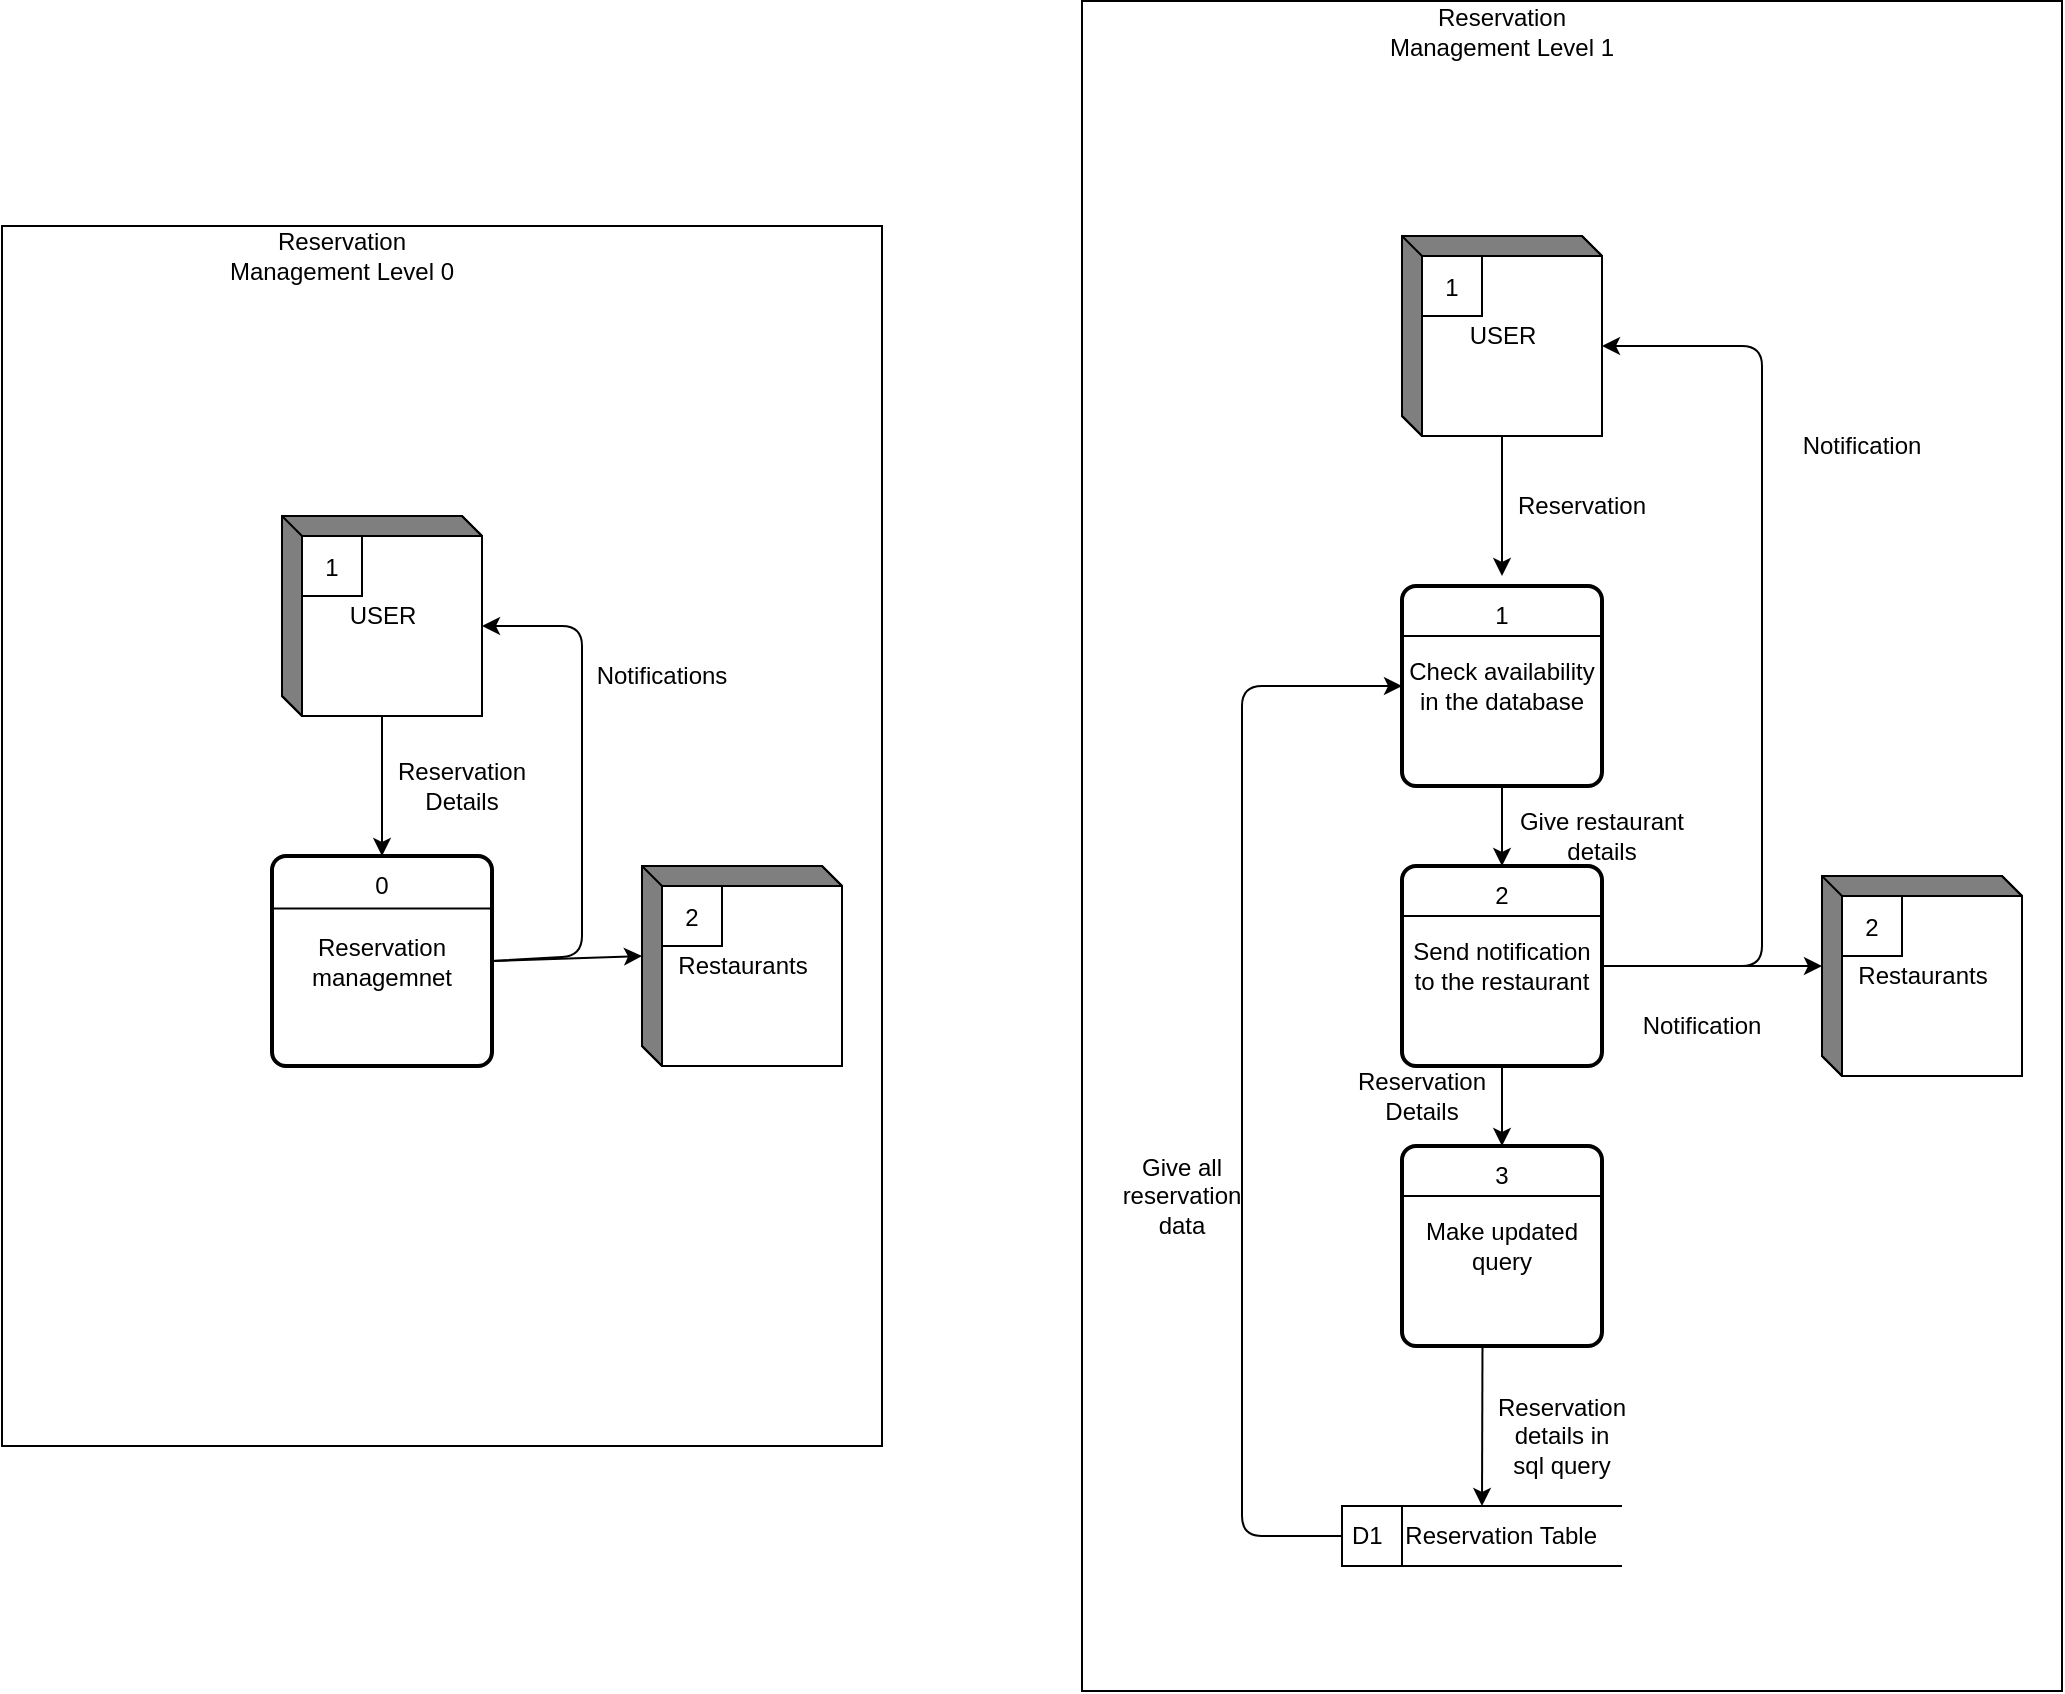 <mxfile>
    <diagram id="izCZo8rphefjfw74UFTz" name="Page-1">
        <mxGraphModel dx="1786" dy="733" grid="1" gridSize="10" guides="1" tooltips="1" connect="1" arrows="1" fold="1" page="1" pageScale="1" pageWidth="850" pageHeight="1100" math="0" shadow="0">
            <root>
                <mxCell id="0"/>
                <mxCell id="1" parent="0"/>
                <mxCell id="177" value="" style="rounded=0;whiteSpace=wrap;html=1;" parent="1" vertex="1">
                    <mxGeometry x="400" y="47.5" width="490" height="845" as="geometry"/>
                </mxCell>
                <mxCell id="174" value="" style="rounded=0;whiteSpace=wrap;html=1;" parent="1" vertex="1">
                    <mxGeometry x="-140" y="160" width="440" height="610" as="geometry"/>
                </mxCell>
                <mxCell id="138" style="edgeStyle=none;html=1;entryX=0.5;entryY=0;entryDx=0;entryDy=0;" parent="1" source="130" target="135" edge="1">
                    <mxGeometry relative="1" as="geometry"/>
                </mxCell>
                <mxCell id="130" value="USER" style="html=1;dashed=0;whitespace=wrap;shape=mxgraph.dfd.externalEntity" parent="1" vertex="1">
                    <mxGeometry y="305" width="100" height="100" as="geometry"/>
                </mxCell>
                <mxCell id="131" value="1" style="autosize=1;part=1;resizable=0;strokeColor=inherit;fillColor=inherit;gradientColor=inherit;" parent="130" vertex="1">
                    <mxGeometry width="30" height="30" relative="1" as="geometry">
                        <mxPoint x="10" y="10" as="offset"/>
                    </mxGeometry>
                </mxCell>
                <mxCell id="182" style="edgeStyle=none;html=1;exitX=1;exitY=0.5;exitDx=0;exitDy=0;entryX=0;entryY=0;entryDx=0;entryDy=45;entryPerimeter=0;" parent="1" source="134" target="180" edge="1">
                    <mxGeometry relative="1" as="geometry"/>
                </mxCell>
                <mxCell id="183" style="edgeStyle=none;html=1;exitX=1;exitY=0.5;exitDx=0;exitDy=0;entryX=0;entryY=0;entryDx=100;entryDy=55;entryPerimeter=0;" parent="1" source="134" target="130" edge="1">
                    <mxGeometry relative="1" as="geometry">
                        <Array as="points">
                            <mxPoint x="150" y="525"/>
                            <mxPoint x="150" y="360"/>
                        </Array>
                    </mxGeometry>
                </mxCell>
                <mxCell id="134" value="Reservation managemnet" style="rounded=1;whiteSpace=wrap;html=1;absoluteArcSize=1;arcSize=14;strokeWidth=2;" parent="1" vertex="1">
                    <mxGeometry x="-5" y="475" width="110" height="105" as="geometry"/>
                </mxCell>
                <mxCell id="135" value="0" style="text;html=1;strokeColor=none;fillColor=none;align=center;verticalAlign=middle;whiteSpace=wrap;rounded=0;" parent="1" vertex="1">
                    <mxGeometry x="20" y="475" width="60" height="30" as="geometry"/>
                </mxCell>
                <mxCell id="141" value="Reservation Details" style="text;html=1;strokeColor=none;fillColor=none;align=center;verticalAlign=middle;whiteSpace=wrap;rounded=0;" parent="1" vertex="1">
                    <mxGeometry x="60" y="425" width="60" height="30" as="geometry"/>
                </mxCell>
                <mxCell id="146" style="edgeStyle=none;html=1;entryX=0.5;entryY=0;entryDx=0;entryDy=0;" parent="1" source="147" edge="1">
                    <mxGeometry relative="1" as="geometry">
                        <mxPoint x="610" y="335" as="targetPoint"/>
                    </mxGeometry>
                </mxCell>
                <mxCell id="147" value="USER" style="html=1;dashed=0;whitespace=wrap;shape=mxgraph.dfd.externalEntity" parent="1" vertex="1">
                    <mxGeometry x="560" y="165" width="100" height="100" as="geometry"/>
                </mxCell>
                <mxCell id="148" value="1" style="autosize=1;part=1;resizable=0;strokeColor=inherit;fillColor=inherit;gradientColor=inherit;" parent="147" vertex="1">
                    <mxGeometry width="30" height="30" relative="1" as="geometry">
                        <mxPoint x="10" y="10" as="offset"/>
                    </mxGeometry>
                </mxCell>
                <mxCell id="166" style="edgeStyle=none;html=1;exitX=0;exitY=0.5;exitDx=0;exitDy=0;entryX=0;entryY=0.5;entryDx=0;entryDy=0;" parent="1" source="190" target="158" edge="1">
                    <mxGeometry relative="1" as="geometry">
                        <Array as="points">
                            <mxPoint x="480" y="815"/>
                            <mxPoint x="480" y="390"/>
                        </Array>
                        <mxPoint x="550" y="815" as="sourcePoint"/>
                    </mxGeometry>
                </mxCell>
                <mxCell id="152" style="edgeStyle=none;html=1;entryX=0.5;entryY=0;entryDx=0;entryDy=0;" parent="1" target="190" edge="1">
                    <mxGeometry relative="1" as="geometry">
                        <mxPoint x="600.273" y="710" as="sourcePoint"/>
                        <mxPoint x="600.6" y="769.9" as="targetPoint"/>
                    </mxGeometry>
                </mxCell>
                <mxCell id="155" value="Reservation" style="text;html=1;strokeColor=none;fillColor=none;align=center;verticalAlign=middle;whiteSpace=wrap;rounded=0;" parent="1" vertex="1">
                    <mxGeometry x="620" y="285" width="60" height="30" as="geometry"/>
                </mxCell>
                <mxCell id="156" value="Reservation details in sql query" style="text;html=1;strokeColor=none;fillColor=none;align=center;verticalAlign=middle;whiteSpace=wrap;rounded=0;" parent="1" vertex="1">
                    <mxGeometry x="610" y="750" width="60" height="30" as="geometry"/>
                </mxCell>
                <mxCell id="157" value="Give all reservation data" style="text;html=1;strokeColor=none;fillColor=none;align=center;verticalAlign=middle;whiteSpace=wrap;rounded=0;" parent="1" vertex="1">
                    <mxGeometry x="420" y="630" width="60" height="30" as="geometry"/>
                </mxCell>
                <mxCell id="167" style="edgeStyle=none;html=1;" parent="1" source="158" target="162" edge="1">
                    <mxGeometry relative="1" as="geometry"/>
                </mxCell>
                <mxCell id="158" value="Check availability in the database" style="rounded=1;whiteSpace=wrap;html=1;absoluteArcSize=1;arcSize=14;strokeWidth=2;" parent="1" vertex="1">
                    <mxGeometry x="560" y="340" width="100" height="100" as="geometry"/>
                </mxCell>
                <mxCell id="160" value="1" style="text;html=1;strokeColor=none;fillColor=none;align=center;verticalAlign=middle;whiteSpace=wrap;rounded=0;" parent="1" vertex="1">
                    <mxGeometry x="580" y="340" width="60" height="30" as="geometry"/>
                </mxCell>
                <mxCell id="168" style="edgeStyle=none;html=1;" parent="1" source="161" edge="1">
                    <mxGeometry relative="1" as="geometry">
                        <mxPoint x="610" y="620" as="targetPoint"/>
                    </mxGeometry>
                </mxCell>
                <mxCell id="187" style="edgeStyle=none;html=1;exitX=1;exitY=0.5;exitDx=0;exitDy=0;entryX=0;entryY=0;entryDx=0;entryDy=45;entryPerimeter=0;" parent="1" source="161" target="185" edge="1">
                    <mxGeometry relative="1" as="geometry"/>
                </mxCell>
                <mxCell id="189" style="edgeStyle=none;html=1;exitX=1;exitY=0.5;exitDx=0;exitDy=0;entryX=0;entryY=0;entryDx=100;entryDy=55;entryPerimeter=0;" parent="1" source="161" target="147" edge="1">
                    <mxGeometry relative="1" as="geometry">
                        <Array as="points">
                            <mxPoint x="740" y="530"/>
                            <mxPoint x="740" y="220"/>
                        </Array>
                    </mxGeometry>
                </mxCell>
                <mxCell id="161" value="Send notification to the restaurant" style="rounded=1;whiteSpace=wrap;html=1;absoluteArcSize=1;arcSize=14;strokeWidth=2;" parent="1" vertex="1">
                    <mxGeometry x="560" y="480" width="100" height="100" as="geometry"/>
                </mxCell>
                <mxCell id="162" value="2" style="text;html=1;strokeColor=none;fillColor=none;align=center;verticalAlign=middle;whiteSpace=wrap;rounded=0;" parent="1" vertex="1">
                    <mxGeometry x="580" y="480" width="60" height="30" as="geometry"/>
                </mxCell>
                <mxCell id="163" value="Make updated query" style="rounded=1;whiteSpace=wrap;html=1;absoluteArcSize=1;arcSize=14;strokeWidth=2;" parent="1" vertex="1">
                    <mxGeometry x="560" y="620" width="100" height="100" as="geometry"/>
                </mxCell>
                <mxCell id="164" value="3" style="text;html=1;strokeColor=none;fillColor=none;align=center;verticalAlign=middle;whiteSpace=wrap;rounded=0;" parent="1" vertex="1">
                    <mxGeometry x="580" y="620" width="60" height="30" as="geometry"/>
                </mxCell>
                <mxCell id="171" value="Give restaurant details" style="text;html=1;strokeColor=none;fillColor=none;align=center;verticalAlign=middle;whiteSpace=wrap;rounded=0;" parent="1" vertex="1">
                    <mxGeometry x="610" y="450" width="100" height="30" as="geometry"/>
                </mxCell>
                <mxCell id="173" value="Reservation Details" style="text;html=1;strokeColor=none;fillColor=none;align=center;verticalAlign=middle;whiteSpace=wrap;rounded=0;" parent="1" vertex="1">
                    <mxGeometry x="520" y="580" width="100" height="30" as="geometry"/>
                </mxCell>
                <mxCell id="175" value="Reservation Management Level 0" style="text;html=1;strokeColor=none;fillColor=none;align=center;verticalAlign=middle;whiteSpace=wrap;rounded=0;" parent="1" vertex="1">
                    <mxGeometry x="-30" y="160" width="120" height="30" as="geometry"/>
                </mxCell>
                <mxCell id="178" value="Reservation Management Level 1" style="text;html=1;strokeColor=none;fillColor=none;align=center;verticalAlign=middle;whiteSpace=wrap;rounded=0;" parent="1" vertex="1">
                    <mxGeometry x="550" y="47.5" width="120" height="30" as="geometry"/>
                </mxCell>
                <mxCell id="180" value="Restaurants" style="html=1;dashed=0;whitespace=wrap;shape=mxgraph.dfd.externalEntity" parent="1" vertex="1">
                    <mxGeometry x="180" y="480" width="100" height="100" as="geometry"/>
                </mxCell>
                <mxCell id="181" value="2" style="autosize=1;part=1;resizable=0;strokeColor=inherit;fillColor=inherit;gradientColor=inherit;" parent="180" vertex="1">
                    <mxGeometry width="30" height="30" relative="1" as="geometry">
                        <mxPoint x="10" y="10" as="offset"/>
                    </mxGeometry>
                </mxCell>
                <mxCell id="184" value="Notifications" style="text;html=1;strokeColor=none;fillColor=none;align=center;verticalAlign=middle;whiteSpace=wrap;rounded=0;" parent="1" vertex="1">
                    <mxGeometry x="160" y="370" width="60" height="30" as="geometry"/>
                </mxCell>
                <mxCell id="185" value="Restaurants" style="html=1;dashed=0;whitespace=wrap;shape=mxgraph.dfd.externalEntity" parent="1" vertex="1">
                    <mxGeometry x="770" y="485" width="100" height="100" as="geometry"/>
                </mxCell>
                <mxCell id="186" value="2" style="autosize=1;part=1;resizable=0;strokeColor=inherit;fillColor=inherit;gradientColor=inherit;" parent="185" vertex="1">
                    <mxGeometry width="30" height="30" relative="1" as="geometry">
                        <mxPoint x="10" y="10" as="offset"/>
                    </mxGeometry>
                </mxCell>
                <mxCell id="188" value="Notification" style="text;html=1;strokeColor=none;fillColor=none;align=center;verticalAlign=middle;whiteSpace=wrap;rounded=0;" parent="1" vertex="1">
                    <mxGeometry x="660" y="545" width="100" height="30" as="geometry"/>
                </mxCell>
                <mxCell id="190" value="D1&lt;span style=&quot;white-space: pre;&quot;&gt;&#9;&lt;/span&gt;Reservation Table" style="html=1;dashed=0;whitespace=wrap;shape=mxgraph.dfd.dataStoreID;align=left;spacingLeft=3;points=[[0,0],[0.5,0],[1,0],[0,0.5],[1,0.5],[0,1],[0.5,1],[1,1]];" vertex="1" parent="1">
                    <mxGeometry x="530" y="800" width="140" height="30" as="geometry"/>
                </mxCell>
                <mxCell id="191" value="Notification" style="text;html=1;strokeColor=none;fillColor=none;align=center;verticalAlign=middle;whiteSpace=wrap;rounded=0;" vertex="1" parent="1">
                    <mxGeometry x="740" y="255" width="100" height="30" as="geometry"/>
                </mxCell>
                <mxCell id="193" value="" style="endArrow=none;html=1;entryX=1;entryY=0.25;entryDx=0;entryDy=0;exitX=0;exitY=0.25;exitDx=0;exitDy=0;" edge="1" parent="1" source="134" target="134">
                    <mxGeometry width="50" height="50" relative="1" as="geometry">
                        <mxPoint x="-10" y="580" as="sourcePoint"/>
                        <mxPoint x="40" y="530" as="targetPoint"/>
                    </mxGeometry>
                </mxCell>
                <mxCell id="194" style="edgeStyle=none;html=1;exitX=0;exitY=0.25;exitDx=0;exitDy=0;entryX=1;entryY=0.25;entryDx=0;entryDy=0;endArrow=none;endFill=0;" edge="1" parent="1" source="161" target="161">
                    <mxGeometry relative="1" as="geometry"/>
                </mxCell>
                <mxCell id="195" style="edgeStyle=none;html=1;exitX=0;exitY=0.25;exitDx=0;exitDy=0;entryX=1;entryY=0.25;entryDx=0;entryDy=0;endArrow=none;endFill=0;" edge="1" parent="1" source="158" target="158">
                    <mxGeometry relative="1" as="geometry"/>
                </mxCell>
                <mxCell id="196" style="edgeStyle=none;html=1;exitX=0;exitY=0.25;exitDx=0;exitDy=0;entryX=1;entryY=0.25;entryDx=0;entryDy=0;endArrow=none;endFill=0;" edge="1" parent="1" source="163" target="163">
                    <mxGeometry relative="1" as="geometry"/>
                </mxCell>
            </root>
        </mxGraphModel>
    </diagram>
</mxfile>